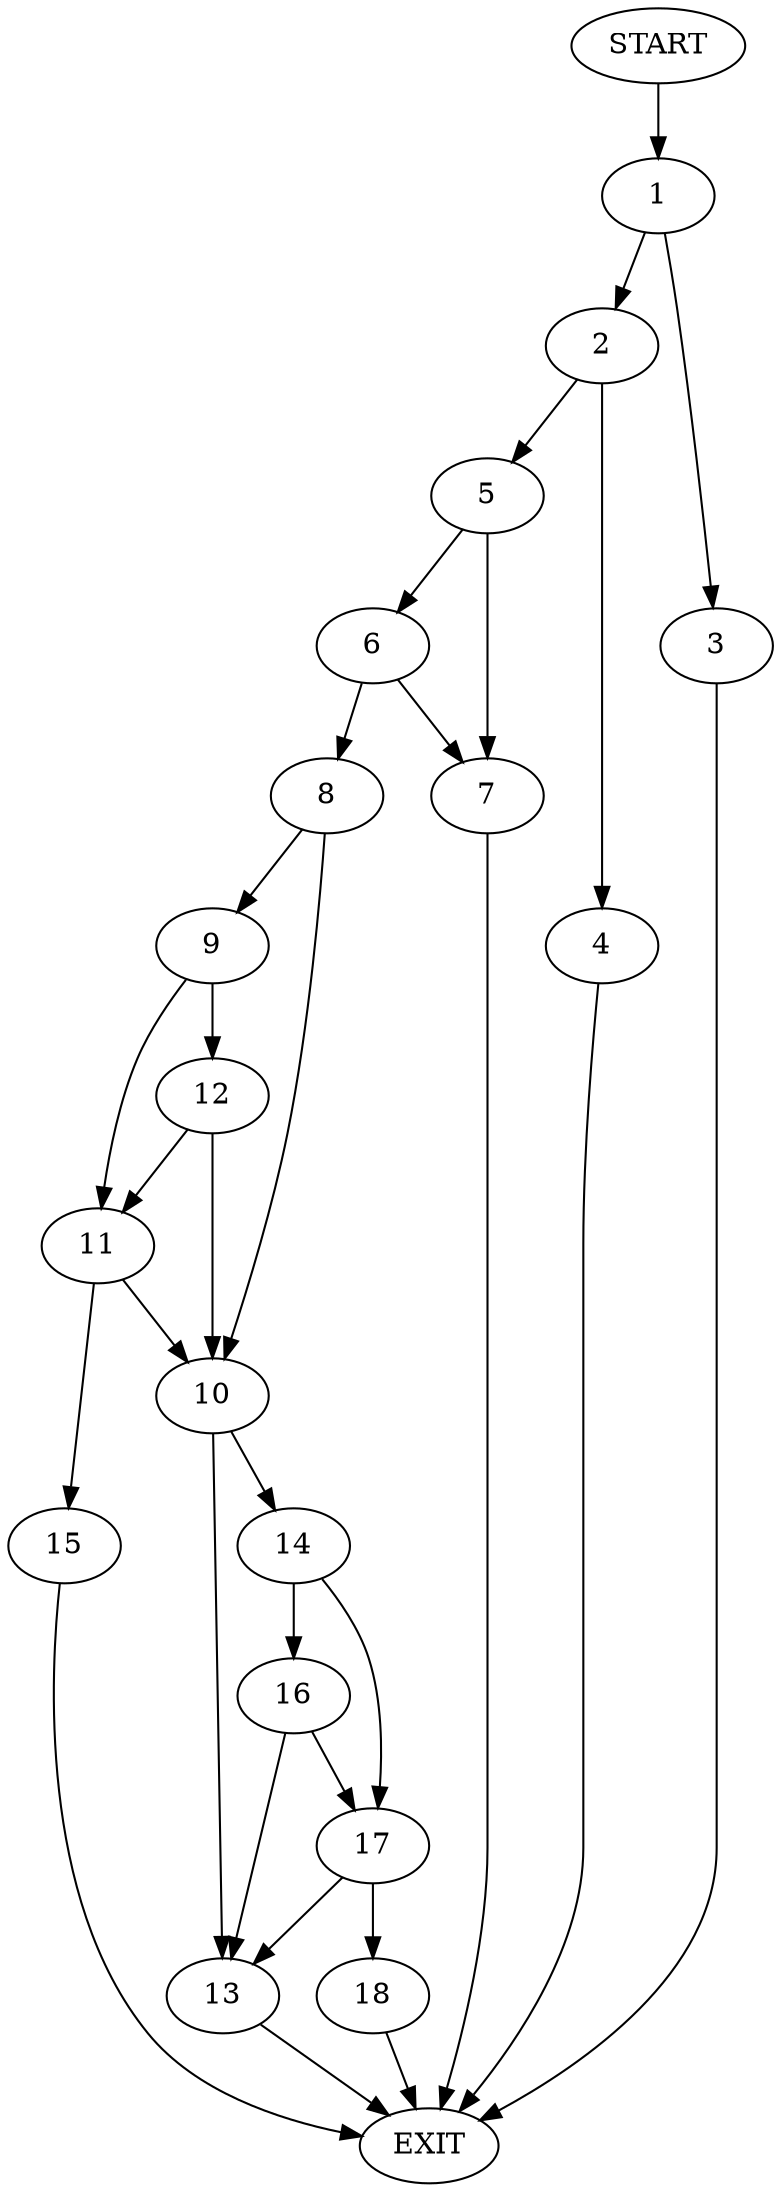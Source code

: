 digraph {
0 [label="START"]
19 [label="EXIT"]
0 -> 1
1 -> 2
1 -> 3
2 -> 4
2 -> 5
3 -> 19
5 -> 6
5 -> 7
4 -> 19
6 -> 8
6 -> 7
7 -> 19
8 -> 9
8 -> 10
9 -> 11
9 -> 12
10 -> 13
10 -> 14
12 -> 10
12 -> 11
11 -> 10
11 -> 15
15 -> 19
14 -> 16
14 -> 17
13 -> 19
17 -> 18
17 -> 13
16 -> 13
16 -> 17
18 -> 19
}
